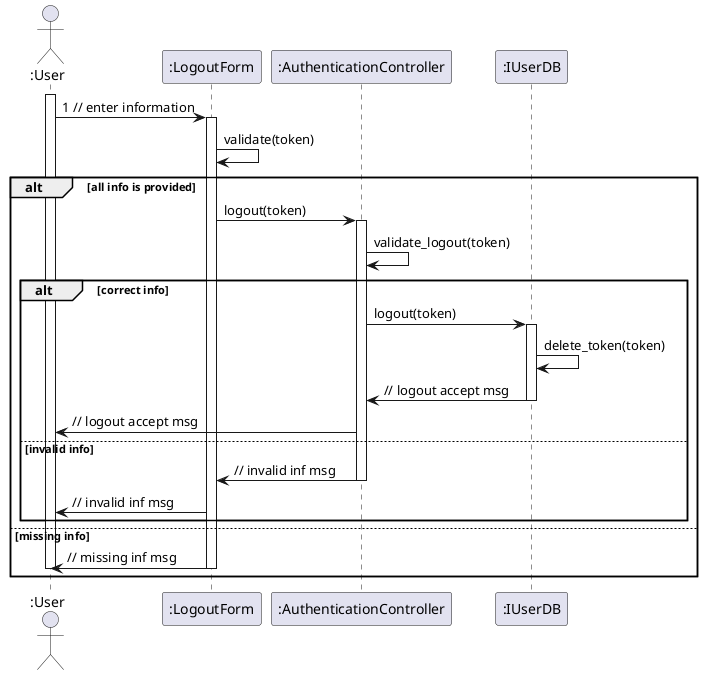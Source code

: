 @startuml
actor ":User"

activate ":User"
":User" -> ":LogoutForm" : 1 // enter information
activate ":LogoutForm"
":LogoutForm" -> ":LogoutForm" : validate(token)
alt all info is provided

":LogoutForm" -> ":AuthenticationController" : logout(token)
activate ":AuthenticationController"
":AuthenticationController" -> ":AuthenticationController" : validate_logout(token)

alt correct info

":AuthenticationController" -> ":IUserDB" : logout(token)
activate ":IUserDB"
":IUserDB" -> ":IUserDB" : delete_token(token)
":IUserDB" -> ":AuthenticationController" :  // logout accept msg
deactivate ":IUserDB"
":AuthenticationController" -> ":User" :  // logout accept msg

else invalid info

":AuthenticationController" -> ":LogoutForm" : // invalid inf msg
deactivate ":AuthenticationController"
":LogoutForm" -> ":User" : // invalid inf msg

end

else missing info

":LogoutForm" -> ":User" : // missing inf msg
deactivate ":LogoutForm"
deactivate ":User"
end
@enduml